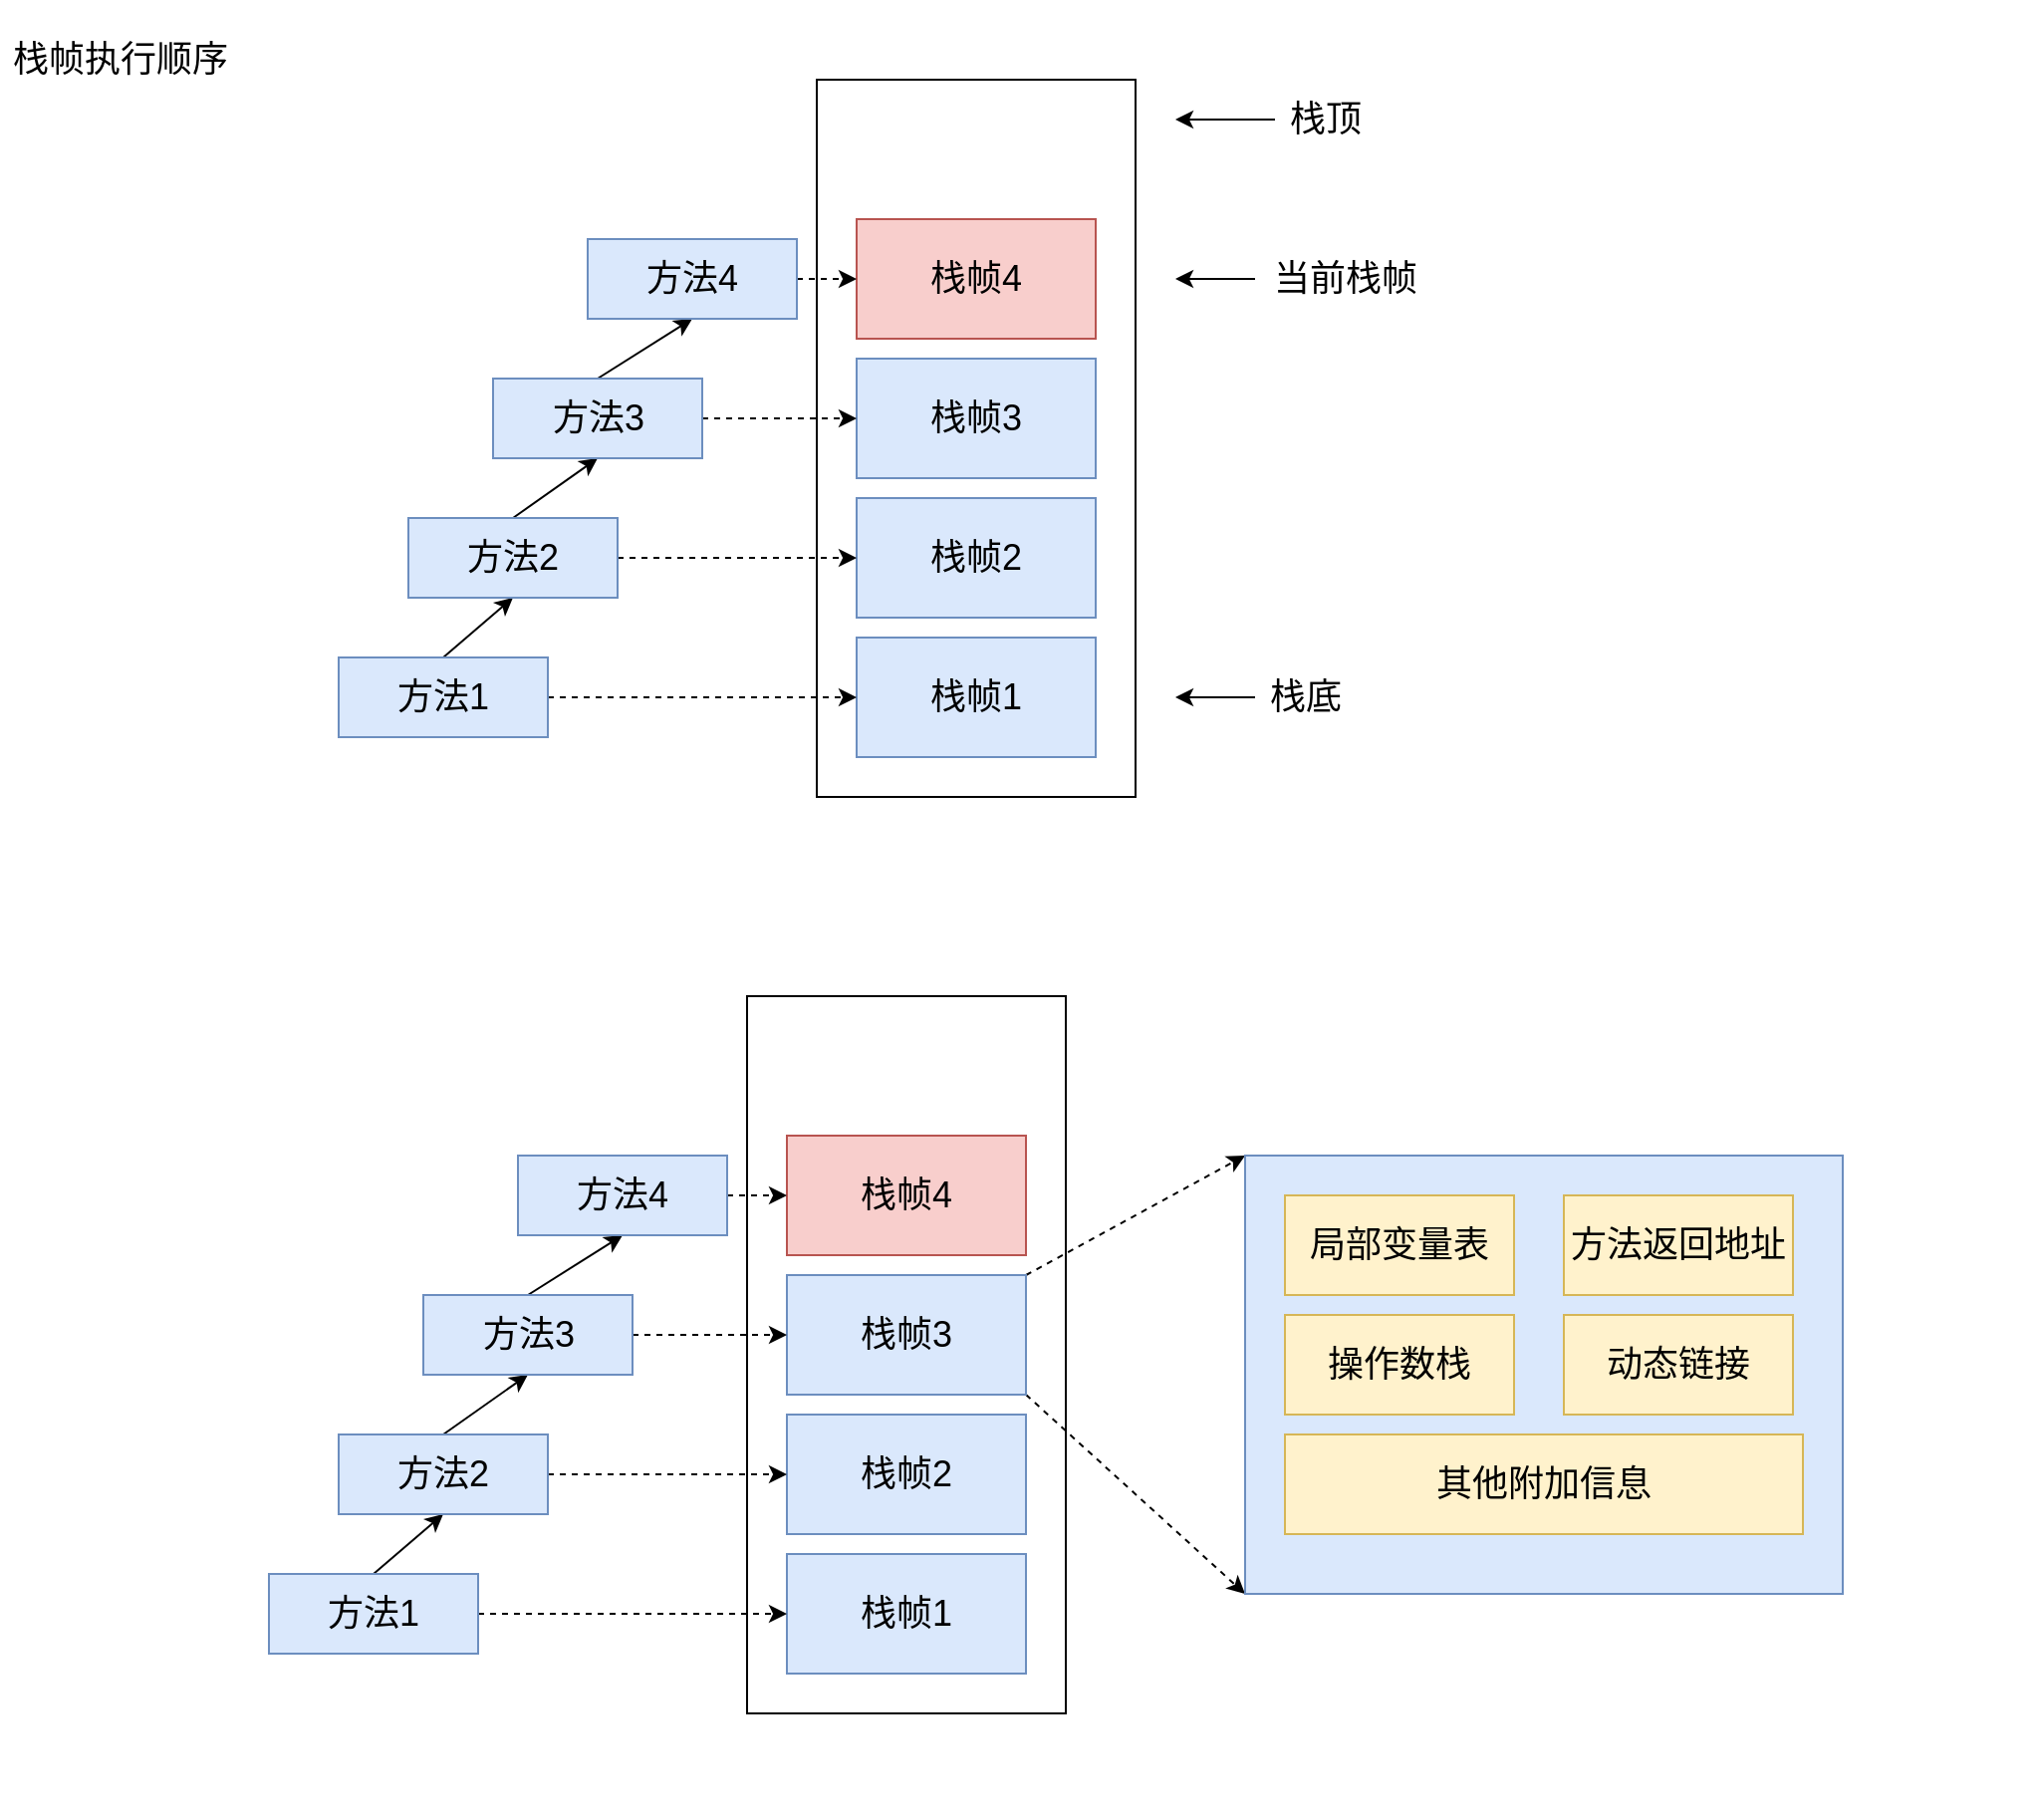<svg xmlns="http://www.w3.org/2000/svg" version="1.1" height="913.5px" width="1021px" viewBox="-10 -10 1041 933.5" content="&lt;mxGraphModel dx=&quot;1478&quot; dy=&quot;-1486&quot; grid=&quot;1&quot; gridSize=&quot;10&quot; guides=&quot;1&quot; tooltips=&quot;1&quot; connect=&quot;1&quot; arrows=&quot;1&quot; fold=&quot;1&quot; page=&quot;0&quot; pageScale=&quot;1&quot; pageWidth=&quot;827&quot; pageHeight=&quot;1169&quot; math=&quot;0&quot; shadow=&quot;0&quot;&gt;&lt;root&gt;&lt;mxCell id=&quot;0&quot;/&gt;&lt;mxCell id=&quot;1&quot; parent=&quot;0&quot;/&gt;&lt;mxCell id=&quot;153&quot; value=&quot;&quot; style=&quot;rounded=0;whiteSpace=wrap;html=1;strokeColor=none;&quot; parent=&quot;1&quot; vertex=&quot;1&quot;&gt;&lt;mxGeometry x=&quot;-620&quot; y=&quot;2580&quot; width=&quot;890&quot; height=&quot;912.5&quot; as=&quot;geometry&quot;/&gt;&lt;/mxCell&gt;&lt;mxCell id=&quot;108&quot; value=&quot;&quot; style=&quot;whiteSpace=wrap;html=1;&quot; parent=&quot;1&quot; vertex=&quot;1&quot;&gt;&lt;mxGeometry x=&quot;-340&quot; y=&quot;2620&quot; width=&quot;160&quot; height=&quot;360&quot; as=&quot;geometry&quot;/&gt;&lt;/mxCell&gt;&lt;mxCell id=&quot;103&quot; value=&quot;&amp;lt;font style=&amp;quot;font-size: 18px&amp;quot;&amp;gt;栈帧执行顺序&amp;lt;/font&amp;gt;&quot; style=&quot;text;html=1;align=center;verticalAlign=middle;resizable=0;points=[];autosize=1;strokeColor=none;&quot; parent=&quot;1&quot; vertex=&quot;1&quot;&gt;&lt;mxGeometry x=&quot;-750&quot; y=&quot;2600&quot; width=&quot;120&quot; height=&quot;20&quot; as=&quot;geometry&quot;/&gt;&lt;/mxCell&gt;&lt;mxCell id=&quot;104&quot; value=&quot;&amp;lt;font style=&amp;quot;font-size: 18px&amp;quot;&amp;gt;栈帧3&amp;lt;/font&amp;gt;&quot; style=&quot;whiteSpace=wrap;html=1;fillColor=#dae8fc;strokeColor=#6c8ebf;&quot; parent=&quot;1&quot; vertex=&quot;1&quot;&gt;&lt;mxGeometry x=&quot;-320&quot; y=&quot;2760&quot; width=&quot;120&quot; height=&quot;60&quot; as=&quot;geometry&quot;/&gt;&lt;/mxCell&gt;&lt;mxCell id=&quot;105&quot; value=&quot;&amp;lt;font style=&amp;quot;font-size: 18px&amp;quot;&amp;gt;栈帧4&amp;lt;/font&amp;gt;&quot; style=&quot;whiteSpace=wrap;html=1;fillColor=#f8cecc;strokeColor=#b85450;&quot; parent=&quot;1&quot; vertex=&quot;1&quot;&gt;&lt;mxGeometry x=&quot;-320&quot; y=&quot;2690&quot; width=&quot;120&quot; height=&quot;60&quot; as=&quot;geometry&quot;/&gt;&lt;/mxCell&gt;&lt;mxCell id=&quot;106&quot; value=&quot;&amp;lt;font style=&amp;quot;font-size: 18px&amp;quot;&amp;gt;栈帧2&amp;lt;/font&amp;gt;&quot; style=&quot;whiteSpace=wrap;html=1;fillColor=#dae8fc;strokeColor=#6c8ebf;&quot; parent=&quot;1&quot; vertex=&quot;1&quot;&gt;&lt;mxGeometry x=&quot;-320&quot; y=&quot;2830&quot; width=&quot;120&quot; height=&quot;60&quot; as=&quot;geometry&quot;/&gt;&lt;/mxCell&gt;&lt;mxCell id=&quot;107&quot; value=&quot;&amp;lt;font style=&amp;quot;font-size: 18px&amp;quot;&amp;gt;栈帧1&amp;lt;/font&amp;gt;&quot; style=&quot;whiteSpace=wrap;html=1;fillColor=#dae8fc;strokeColor=#6c8ebf;&quot; parent=&quot;1&quot; vertex=&quot;1&quot;&gt;&lt;mxGeometry x=&quot;-320&quot; y=&quot;2900&quot; width=&quot;120&quot; height=&quot;60&quot; as=&quot;geometry&quot;/&gt;&lt;/mxCell&gt;&lt;mxCell id=&quot;111&quot; style=&quot;edgeStyle=none;html=1;&quot; parent=&quot;1&quot; source=&quot;109&quot; edge=&quot;1&quot;&gt;&lt;mxGeometry relative=&quot;1&quot; as=&quot;geometry&quot;&gt;&lt;mxPoint x=&quot;-160&quot; y=&quot;2720&quot; as=&quot;targetPoint&quot;/&gt;&lt;/mxGeometry&gt;&lt;/mxCell&gt;&lt;mxCell id=&quot;109&quot; value=&quot;&amp;lt;font style=&amp;quot;font-size: 18px&amp;quot;&amp;gt;当前栈帧&amp;lt;/font&amp;gt;&quot; style=&quot;text;html=1;align=center;verticalAlign=middle;resizable=0;points=[];autosize=1;strokeColor=none;&quot; parent=&quot;1&quot; vertex=&quot;1&quot;&gt;&lt;mxGeometry x=&quot;-120&quot; y=&quot;2710&quot; width=&quot;90&quot; height=&quot;20&quot; as=&quot;geometry&quot;/&gt;&lt;/mxCell&gt;&lt;mxCell id=&quot;112&quot; style=&quot;edgeStyle=none;html=1;&quot; parent=&quot;1&quot; source=&quot;110&quot; edge=&quot;1&quot;&gt;&lt;mxGeometry relative=&quot;1&quot; as=&quot;geometry&quot;&gt;&lt;mxPoint x=&quot;-160&quot; y=&quot;2930&quot; as=&quot;targetPoint&quot;/&gt;&lt;/mxGeometry&gt;&lt;/mxCell&gt;&lt;mxCell id=&quot;110&quot; value=&quot;&amp;lt;span style=&amp;quot;font-size: 18px&amp;quot;&amp;gt;栈底&amp;lt;/span&amp;gt;&quot; style=&quot;text;html=1;align=center;verticalAlign=middle;resizable=0;points=[];autosize=1;strokeColor=none;&quot; parent=&quot;1&quot; vertex=&quot;1&quot;&gt;&lt;mxGeometry x=&quot;-120&quot; y=&quot;2920&quot; width=&quot;50&quot; height=&quot;20&quot; as=&quot;geometry&quot;/&gt;&lt;/mxCell&gt;&lt;mxCell id=&quot;115&quot; style=&quot;edgeStyle=none;html=1;entryX=0;entryY=0.5;entryDx=0;entryDy=0;dashed=1;&quot; parent=&quot;1&quot; source=&quot;114&quot; target=&quot;107&quot; edge=&quot;1&quot;&gt;&lt;mxGeometry relative=&quot;1&quot; as=&quot;geometry&quot;/&gt;&lt;/mxCell&gt;&lt;mxCell id=&quot;122&quot; style=&quot;edgeStyle=none;html=1;exitX=0.5;exitY=0;exitDx=0;exitDy=0;entryX=0.5;entryY=1;entryDx=0;entryDy=0;&quot; parent=&quot;1&quot; source=&quot;114&quot; target=&quot;116&quot; edge=&quot;1&quot;&gt;&lt;mxGeometry relative=&quot;1&quot; as=&quot;geometry&quot;/&gt;&lt;/mxCell&gt;&lt;mxCell id=&quot;114&quot; value=&quot;&amp;lt;font style=&amp;quot;font-size: 18px&amp;quot;&amp;gt;方法1&amp;lt;/font&amp;gt;&quot; style=&quot;whiteSpace=wrap;html=1;fillColor=#dae8fc;strokeColor=#6c8ebf;&quot; parent=&quot;1&quot; vertex=&quot;1&quot;&gt;&lt;mxGeometry x=&quot;-580&quot; y=&quot;2910&quot; width=&quot;105&quot; height=&quot;40&quot; as=&quot;geometry&quot;/&gt;&lt;/mxCell&gt;&lt;mxCell id=&quot;119&quot; style=&quot;edgeStyle=none;html=1;entryX=0;entryY=0.5;entryDx=0;entryDy=0;dashed=1;&quot; parent=&quot;1&quot; source=&quot;116&quot; target=&quot;106&quot; edge=&quot;1&quot;&gt;&lt;mxGeometry relative=&quot;1&quot; as=&quot;geometry&quot;/&gt;&lt;/mxCell&gt;&lt;mxCell id=&quot;123&quot; style=&quot;edgeStyle=none;html=1;exitX=0.5;exitY=0;exitDx=0;exitDy=0;entryX=0.5;entryY=1;entryDx=0;entryDy=0;&quot; parent=&quot;1&quot; source=&quot;116&quot; target=&quot;117&quot; edge=&quot;1&quot;&gt;&lt;mxGeometry relative=&quot;1&quot; as=&quot;geometry&quot;/&gt;&lt;/mxCell&gt;&lt;mxCell id=&quot;116&quot; value=&quot;&amp;lt;font style=&amp;quot;font-size: 18px&amp;quot;&amp;gt;方法2&amp;lt;/font&amp;gt;&quot; style=&quot;whiteSpace=wrap;html=1;fillColor=#dae8fc;strokeColor=#6c8ebf;&quot; parent=&quot;1&quot; vertex=&quot;1&quot;&gt;&lt;mxGeometry x=&quot;-545&quot; y=&quot;2840&quot; width=&quot;105&quot; height=&quot;40&quot; as=&quot;geometry&quot;/&gt;&lt;/mxCell&gt;&lt;mxCell id=&quot;120&quot; style=&quot;edgeStyle=none;html=1;dashed=1;&quot; parent=&quot;1&quot; source=&quot;117&quot; target=&quot;104&quot; edge=&quot;1&quot;&gt;&lt;mxGeometry relative=&quot;1&quot; as=&quot;geometry&quot;/&gt;&lt;/mxCell&gt;&lt;mxCell id=&quot;124&quot; style=&quot;edgeStyle=none;html=1;exitX=0.5;exitY=0;exitDx=0;exitDy=0;entryX=0.5;entryY=1;entryDx=0;entryDy=0;&quot; parent=&quot;1&quot; source=&quot;117&quot; target=&quot;118&quot; edge=&quot;1&quot;&gt;&lt;mxGeometry relative=&quot;1&quot; as=&quot;geometry&quot;/&gt;&lt;/mxCell&gt;&lt;mxCell id=&quot;117&quot; value=&quot;&amp;lt;font style=&amp;quot;font-size: 18px&amp;quot;&amp;gt;方法3&amp;lt;/font&amp;gt;&quot; style=&quot;whiteSpace=wrap;html=1;fillColor=#dae8fc;strokeColor=#6c8ebf;&quot; parent=&quot;1&quot; vertex=&quot;1&quot;&gt;&lt;mxGeometry x=&quot;-502.5&quot; y=&quot;2770&quot; width=&quot;105&quot; height=&quot;40&quot; as=&quot;geometry&quot;/&gt;&lt;/mxCell&gt;&lt;mxCell id=&quot;121&quot; style=&quot;edgeStyle=none;html=1;entryX=0;entryY=0.5;entryDx=0;entryDy=0;dashed=1;&quot; parent=&quot;1&quot; source=&quot;118&quot; target=&quot;105&quot; edge=&quot;1&quot;&gt;&lt;mxGeometry relative=&quot;1&quot; as=&quot;geometry&quot;/&gt;&lt;/mxCell&gt;&lt;mxCell id=&quot;118&quot; value=&quot;&amp;lt;font style=&amp;quot;font-size: 18px&amp;quot;&amp;gt;方法4&amp;lt;/font&amp;gt;&quot; style=&quot;whiteSpace=wrap;html=1;fillColor=#dae8fc;strokeColor=#6c8ebf;&quot; parent=&quot;1&quot; vertex=&quot;1&quot;&gt;&lt;mxGeometry x=&quot;-455&quot; y=&quot;2700&quot; width=&quot;105&quot; height=&quot;40&quot; as=&quot;geometry&quot;/&gt;&lt;/mxCell&gt;&lt;mxCell id=&quot;126&quot; style=&quot;edgeStyle=none;html=1;&quot; parent=&quot;1&quot; source=&quot;125&quot; edge=&quot;1&quot;&gt;&lt;mxGeometry relative=&quot;1&quot; as=&quot;geometry&quot;&gt;&lt;mxPoint x=&quot;-160&quot; y=&quot;2640&quot; as=&quot;targetPoint&quot;/&gt;&lt;/mxGeometry&gt;&lt;/mxCell&gt;&lt;mxCell id=&quot;125&quot; value=&quot;&amp;lt;font style=&amp;quot;font-size: 18px&amp;quot;&amp;gt;栈顶&amp;lt;/font&amp;gt;&quot; style=&quot;text;html=1;align=center;verticalAlign=middle;resizable=0;points=[];autosize=1;strokeColor=none;&quot; parent=&quot;1&quot; vertex=&quot;1&quot;&gt;&lt;mxGeometry x=&quot;-110&quot; y=&quot;2630&quot; width=&quot;50&quot; height=&quot;20&quot; as=&quot;geometry&quot;/&gt;&lt;/mxCell&gt;&lt;mxCell id=&quot;127&quot; value=&quot;&quot; style=&quot;whiteSpace=wrap;html=1;&quot; parent=&quot;1&quot; vertex=&quot;1&quot;&gt;&lt;mxGeometry x=&quot;-375&quot; y=&quot;3080&quot; width=&quot;160&quot; height=&quot;360&quot; as=&quot;geometry&quot;/&gt;&lt;/mxCell&gt;&lt;mxCell id=&quot;150&quot; style=&quot;edgeStyle=none;html=1;exitX=1;exitY=0;exitDx=0;exitDy=0;entryX=0;entryY=0;entryDx=0;entryDy=0;dashed=1;&quot; parent=&quot;1&quot; source=&quot;128&quot; target=&quot;144&quot; edge=&quot;1&quot;&gt;&lt;mxGeometry relative=&quot;1&quot; as=&quot;geometry&quot;/&gt;&lt;/mxCell&gt;&lt;mxCell id=&quot;151&quot; style=&quot;edgeStyle=none;html=1;exitX=1;exitY=1;exitDx=0;exitDy=0;entryX=0;entryY=1;entryDx=0;entryDy=0;dashed=1;&quot; parent=&quot;1&quot; source=&quot;128&quot; target=&quot;144&quot; edge=&quot;1&quot;&gt;&lt;mxGeometry relative=&quot;1&quot; as=&quot;geometry&quot;/&gt;&lt;/mxCell&gt;&lt;mxCell id=&quot;128&quot; value=&quot;&amp;lt;font style=&amp;quot;font-size: 18px&amp;quot;&amp;gt;栈帧3&amp;lt;/font&amp;gt;&quot; style=&quot;whiteSpace=wrap;html=1;fillColor=#dae8fc;strokeColor=#6c8ebf;&quot; parent=&quot;1&quot; vertex=&quot;1&quot;&gt;&lt;mxGeometry x=&quot;-355&quot; y=&quot;3220&quot; width=&quot;120&quot; height=&quot;60&quot; as=&quot;geometry&quot;/&gt;&lt;/mxCell&gt;&lt;mxCell id=&quot;129&quot; value=&quot;&amp;lt;font style=&amp;quot;font-size: 18px&amp;quot;&amp;gt;栈帧4&amp;lt;/font&amp;gt;&quot; style=&quot;whiteSpace=wrap;html=1;fillColor=#f8cecc;strokeColor=#b85450;&quot; parent=&quot;1&quot; vertex=&quot;1&quot;&gt;&lt;mxGeometry x=&quot;-355&quot; y=&quot;3150&quot; width=&quot;120&quot; height=&quot;60&quot; as=&quot;geometry&quot;/&gt;&lt;/mxCell&gt;&lt;mxCell id=&quot;130&quot; value=&quot;&amp;lt;font style=&amp;quot;font-size: 18px&amp;quot;&amp;gt;栈帧2&amp;lt;/font&amp;gt;&quot; style=&quot;whiteSpace=wrap;html=1;fillColor=#dae8fc;strokeColor=#6c8ebf;&quot; parent=&quot;1&quot; vertex=&quot;1&quot;&gt;&lt;mxGeometry x=&quot;-355&quot; y=&quot;3290&quot; width=&quot;120&quot; height=&quot;60&quot; as=&quot;geometry&quot;/&gt;&lt;/mxCell&gt;&lt;mxCell id=&quot;131&quot; value=&quot;&amp;lt;font style=&amp;quot;font-size: 18px&amp;quot;&amp;gt;栈帧1&amp;lt;/font&amp;gt;&quot; style=&quot;whiteSpace=wrap;html=1;fillColor=#dae8fc;strokeColor=#6c8ebf;&quot; parent=&quot;1&quot; vertex=&quot;1&quot;&gt;&lt;mxGeometry x=&quot;-355&quot; y=&quot;3360&quot; width=&quot;120&quot; height=&quot;60&quot; as=&quot;geometry&quot;/&gt;&lt;/mxCell&gt;&lt;mxCell id=&quot;132&quot; style=&quot;edgeStyle=none;html=1;entryX=0;entryY=0.5;entryDx=0;entryDy=0;dashed=1;&quot; parent=&quot;1&quot; source=&quot;134&quot; target=&quot;131&quot; edge=&quot;1&quot;&gt;&lt;mxGeometry relative=&quot;1&quot; as=&quot;geometry&quot;/&gt;&lt;/mxCell&gt;&lt;mxCell id=&quot;133&quot; style=&quot;edgeStyle=none;html=1;exitX=0.5;exitY=0;exitDx=0;exitDy=0;entryX=0.5;entryY=1;entryDx=0;entryDy=0;&quot; parent=&quot;1&quot; source=&quot;134&quot; target=&quot;137&quot; edge=&quot;1&quot;&gt;&lt;mxGeometry relative=&quot;1&quot; as=&quot;geometry&quot;/&gt;&lt;/mxCell&gt;&lt;mxCell id=&quot;134&quot; value=&quot;&amp;lt;font style=&amp;quot;font-size: 18px&amp;quot;&amp;gt;方法1&amp;lt;/font&amp;gt;&quot; style=&quot;whiteSpace=wrap;html=1;fillColor=#dae8fc;strokeColor=#6c8ebf;&quot; parent=&quot;1&quot; vertex=&quot;1&quot;&gt;&lt;mxGeometry x=&quot;-615&quot; y=&quot;3370&quot; width=&quot;105&quot; height=&quot;40&quot; as=&quot;geometry&quot;/&gt;&lt;/mxCell&gt;&lt;mxCell id=&quot;135&quot; style=&quot;edgeStyle=none;html=1;entryX=0;entryY=0.5;entryDx=0;entryDy=0;dashed=1;&quot; parent=&quot;1&quot; source=&quot;137&quot; target=&quot;130&quot; edge=&quot;1&quot;&gt;&lt;mxGeometry relative=&quot;1&quot; as=&quot;geometry&quot;/&gt;&lt;/mxCell&gt;&lt;mxCell id=&quot;136&quot; style=&quot;edgeStyle=none;html=1;exitX=0.5;exitY=0;exitDx=0;exitDy=0;entryX=0.5;entryY=1;entryDx=0;entryDy=0;&quot; parent=&quot;1&quot; source=&quot;137&quot; target=&quot;140&quot; edge=&quot;1&quot;&gt;&lt;mxGeometry relative=&quot;1&quot; as=&quot;geometry&quot;/&gt;&lt;/mxCell&gt;&lt;mxCell id=&quot;137&quot; value=&quot;&amp;lt;font style=&amp;quot;font-size: 18px&amp;quot;&amp;gt;方法2&amp;lt;/font&amp;gt;&quot; style=&quot;whiteSpace=wrap;html=1;fillColor=#dae8fc;strokeColor=#6c8ebf;&quot; parent=&quot;1&quot; vertex=&quot;1&quot;&gt;&lt;mxGeometry x=&quot;-580&quot; y=&quot;3300&quot; width=&quot;105&quot; height=&quot;40&quot; as=&quot;geometry&quot;/&gt;&lt;/mxCell&gt;&lt;mxCell id=&quot;138&quot; style=&quot;edgeStyle=none;html=1;dashed=1;&quot; parent=&quot;1&quot; source=&quot;140&quot; target=&quot;128&quot; edge=&quot;1&quot;&gt;&lt;mxGeometry relative=&quot;1&quot; as=&quot;geometry&quot;/&gt;&lt;/mxCell&gt;&lt;mxCell id=&quot;139&quot; style=&quot;edgeStyle=none;html=1;exitX=0.5;exitY=0;exitDx=0;exitDy=0;entryX=0.5;entryY=1;entryDx=0;entryDy=0;&quot; parent=&quot;1&quot; source=&quot;140&quot; target=&quot;142&quot; edge=&quot;1&quot;&gt;&lt;mxGeometry relative=&quot;1&quot; as=&quot;geometry&quot;/&gt;&lt;/mxCell&gt;&lt;mxCell id=&quot;140&quot; value=&quot;&amp;lt;font style=&amp;quot;font-size: 18px&amp;quot;&amp;gt;方法3&amp;lt;/font&amp;gt;&quot; style=&quot;whiteSpace=wrap;html=1;fillColor=#dae8fc;strokeColor=#6c8ebf;&quot; parent=&quot;1&quot; vertex=&quot;1&quot;&gt;&lt;mxGeometry x=&quot;-537.5&quot; y=&quot;3230&quot; width=&quot;105&quot; height=&quot;40&quot; as=&quot;geometry&quot;/&gt;&lt;/mxCell&gt;&lt;mxCell id=&quot;141&quot; style=&quot;edgeStyle=none;html=1;entryX=0;entryY=0.5;entryDx=0;entryDy=0;dashed=1;&quot; parent=&quot;1&quot; source=&quot;142&quot; target=&quot;129&quot; edge=&quot;1&quot;&gt;&lt;mxGeometry relative=&quot;1&quot; as=&quot;geometry&quot;/&gt;&lt;/mxCell&gt;&lt;mxCell id=&quot;142&quot; value=&quot;&amp;lt;font style=&amp;quot;font-size: 18px&amp;quot;&amp;gt;方法4&amp;lt;/font&amp;gt;&quot; style=&quot;whiteSpace=wrap;html=1;fillColor=#dae8fc;strokeColor=#6c8ebf;&quot; parent=&quot;1&quot; vertex=&quot;1&quot;&gt;&lt;mxGeometry x=&quot;-490&quot; y=&quot;3160&quot; width=&quot;105&quot; height=&quot;40&quot; as=&quot;geometry&quot;/&gt;&lt;/mxCell&gt;&lt;mxCell id=&quot;144&quot; value=&quot;&quot; style=&quot;whiteSpace=wrap;html=1;fillColor=#dae8fc;strokeColor=#6c8ebf;&quot; parent=&quot;1&quot; vertex=&quot;1&quot;&gt;&lt;mxGeometry x=&quot;-125&quot; y=&quot;3160&quot; width=&quot;300&quot; height=&quot;220&quot; as=&quot;geometry&quot;/&gt;&lt;/mxCell&gt;&lt;mxCell id=&quot;145&quot; value=&quot;&amp;lt;font style=&amp;quot;font-size: 18px&amp;quot;&amp;gt;局部变量表&amp;lt;/font&amp;gt;&quot; style=&quot;whiteSpace=wrap;html=1;fillColor=#fff2cc;strokeColor=#d6b656;&quot; parent=&quot;1&quot; vertex=&quot;1&quot;&gt;&lt;mxGeometry x=&quot;-105&quot; y=&quot;3180&quot; width=&quot;115&quot; height=&quot;50&quot; as=&quot;geometry&quot;/&gt;&lt;/mxCell&gt;&lt;mxCell id=&quot;146&quot; value=&quot;&amp;lt;font style=&amp;quot;font-size: 18px&amp;quot;&amp;gt;方法返回地址&amp;lt;/font&amp;gt;&quot; style=&quot;whiteSpace=wrap;html=1;fillColor=#fff2cc;strokeColor=#d6b656;&quot; parent=&quot;1&quot; vertex=&quot;1&quot;&gt;&lt;mxGeometry x=&quot;35&quot; y=&quot;3180&quot; width=&quot;115&quot; height=&quot;50&quot; as=&quot;geometry&quot;/&gt;&lt;/mxCell&gt;&lt;mxCell id=&quot;147&quot; value=&quot;&amp;lt;font style=&amp;quot;font-size: 18px&amp;quot;&amp;gt;操作数栈&amp;lt;/font&amp;gt;&quot; style=&quot;whiteSpace=wrap;html=1;fillColor=#fff2cc;strokeColor=#d6b656;&quot; parent=&quot;1&quot; vertex=&quot;1&quot;&gt;&lt;mxGeometry x=&quot;-105&quot; y=&quot;3240&quot; width=&quot;115&quot; height=&quot;50&quot; as=&quot;geometry&quot;/&gt;&lt;/mxCell&gt;&lt;mxCell id=&quot;148&quot; value=&quot;&amp;lt;font style=&amp;quot;font-size: 18px&amp;quot;&amp;gt;动态链接&amp;lt;/font&amp;gt;&quot; style=&quot;whiteSpace=wrap;html=1;fillColor=#fff2cc;strokeColor=#d6b656;&quot; parent=&quot;1&quot; vertex=&quot;1&quot;&gt;&lt;mxGeometry x=&quot;35&quot; y=&quot;3240&quot; width=&quot;115&quot; height=&quot;50&quot; as=&quot;geometry&quot;/&gt;&lt;/mxCell&gt;&lt;mxCell id=&quot;149&quot; value=&quot;&amp;lt;font style=&amp;quot;font-size: 18px&amp;quot;&amp;gt;其他附加信息&amp;lt;/font&amp;gt;&quot; style=&quot;whiteSpace=wrap;html=1;fillColor=#fff2cc;strokeColor=#d6b656;&quot; parent=&quot;1&quot; vertex=&quot;1&quot;&gt;&lt;mxGeometry x=&quot;-105&quot; y=&quot;3300&quot; width=&quot;260&quot; height=&quot;50&quot; as=&quot;geometry&quot;/&gt;&lt;/mxCell&gt;&lt;/root&gt;&lt;/mxGraphModel&gt;"><style type="text/css"></style><rect x="130.5" y="0.5" width="890" height="912.5" fill="#ffffff" stroke="none" pointer-events="none"/><rect x="410.5" y="40.5" width="160" height="360" fill="#ffffff" stroke="#000000" pointer-events="none"/><g><foreignObject style="overflow: visible; text-align: left;" pointer-events="none" width="100%" height="100%"><div xmlns="http://www.w3.org/1999/xhtml" style="display: flex; align-items: unsafe center; justify-content: unsafe center; width: 1px; height: 1px; padding-top: 31px; margin-left: 61px;"><div style="box-sizing: border-box; font-size: 0; text-align: center; "><div style="display: inline-block; font-size: 12px; font-family: Helvetica; color: #000000; line-height: 1.2; pointer-events: none; white-space: nowrap; "><font style="font-size: 18px">栈帧执行顺序</font></div></div></div></foreignObject></g><rect x="430.5" y="180.5" width="120" height="60" fill="#dae8fc" stroke="#6c8ebf" pointer-events="none"/><g><foreignObject style="overflow: visible; text-align: left;" pointer-events="none" width="100%" height="100%"><div xmlns="http://www.w3.org/1999/xhtml" style="display: flex; align-items: unsafe center; justify-content: unsafe center; width: 118px; height: 1px; padding-top: 211px; margin-left: 432px;"><div style="box-sizing: border-box; font-size: 0; text-align: center; "><div style="display: inline-block; font-size: 12px; font-family: Helvetica; color: #000000; line-height: 1.2; pointer-events: none; white-space: normal; word-wrap: normal; "><font style="font-size: 18px">栈帧3</font></div></div></div></foreignObject></g><rect x="430.5" y="110.5" width="120" height="60" fill="#f8cecc" stroke="#b85450" pointer-events="none"/><g><foreignObject style="overflow: visible; text-align: left;" pointer-events="none" width="100%" height="100%"><div xmlns="http://www.w3.org/1999/xhtml" style="display: flex; align-items: unsafe center; justify-content: unsafe center; width: 118px; height: 1px; padding-top: 141px; margin-left: 432px;"><div style="box-sizing: border-box; font-size: 0; text-align: center; "><div style="display: inline-block; font-size: 12px; font-family: Helvetica; color: #000000; line-height: 1.2; pointer-events: none; white-space: normal; word-wrap: normal; "><font style="font-size: 18px">栈帧4</font></div></div></div></foreignObject></g><rect x="430.5" y="250.5" width="120" height="60" fill="#dae8fc" stroke="#6c8ebf" pointer-events="none"/><g><foreignObject style="overflow: visible; text-align: left;" pointer-events="none" width="100%" height="100%"><div xmlns="http://www.w3.org/1999/xhtml" style="display: flex; align-items: unsafe center; justify-content: unsafe center; width: 118px; height: 1px; padding-top: 281px; margin-left: 432px;"><div style="box-sizing: border-box; font-size: 0; text-align: center; "><div style="display: inline-block; font-size: 12px; font-family: Helvetica; color: #000000; line-height: 1.2; pointer-events: none; white-space: normal; word-wrap: normal; "><font style="font-size: 18px">栈帧2</font></div></div></div></foreignObject></g><rect x="430.5" y="320.5" width="120" height="60" fill="#dae8fc" stroke="#6c8ebf" pointer-events="none"/><g><foreignObject style="overflow: visible; text-align: left;" pointer-events="none" width="100%" height="100%"><div xmlns="http://www.w3.org/1999/xhtml" style="display: flex; align-items: unsafe center; justify-content: unsafe center; width: 118px; height: 1px; padding-top: 351px; margin-left: 432px;"><div style="box-sizing: border-box; font-size: 0; text-align: center; "><div style="display: inline-block; font-size: 12px; font-family: Helvetica; color: #000000; line-height: 1.2; pointer-events: none; white-space: normal; word-wrap: normal; "><font style="font-size: 18px">栈帧1</font></div></div></div></foreignObject></g><path d="M 630.5 140.5 L 596.87 140.5" fill="none" stroke="#000000" stroke-miterlimit="10" pointer-events="none"/><path d="M 591.62 140.5 L 598.62 137 L 596.87 140.5 L 598.62 144 Z" fill="#000000" stroke="#000000" stroke-miterlimit="10" pointer-events="none"/><g><foreignObject style="overflow: visible; text-align: left;" pointer-events="none" width="100%" height="100%"><div xmlns="http://www.w3.org/1999/xhtml" style="display: flex; align-items: unsafe center; justify-content: unsafe center; width: 1px; height: 1px; padding-top: 141px; margin-left: 676px;"><div style="box-sizing: border-box; font-size: 0; text-align: center; "><div style="display: inline-block; font-size: 12px; font-family: Helvetica; color: #000000; line-height: 1.2; pointer-events: none; white-space: nowrap; "><font style="font-size: 18px">当前栈帧</font></div></div></div></foreignObject></g><path d="M 630.5 350.5 L 596.87 350.5" fill="none" stroke="#000000" stroke-miterlimit="10" pointer-events="none"/><path d="M 591.62 350.5 L 598.62 347 L 596.87 350.5 L 598.62 354 Z" fill="#000000" stroke="#000000" stroke-miterlimit="10" pointer-events="none"/><g><foreignObject style="overflow: visible; text-align: left;" pointer-events="none" width="100%" height="100%"><div xmlns="http://www.w3.org/1999/xhtml" style="display: flex; align-items: unsafe center; justify-content: unsafe center; width: 1px; height: 1px; padding-top: 351px; margin-left: 656px;"><div style="box-sizing: border-box; font-size: 0; text-align: center; "><div style="display: inline-block; font-size: 12px; font-family: Helvetica; color: #000000; line-height: 1.2; pointer-events: none; white-space: nowrap; "><span style="font-size: 18px">栈底</span></div></div></div></foreignObject></g><path d="M 275.5 350.5 L 424.13 350.5" fill="none" stroke="#000000" stroke-miterlimit="10" stroke-dasharray="3 3" pointer-events="none"/><path d="M 429.38 350.5 L 422.38 354 L 424.13 350.5 L 422.38 347 Z" fill="#000000" stroke="#000000" stroke-miterlimit="10" pointer-events="none"/><path d="M 223 330.5 L 253.17 304.64" fill="none" stroke="#000000" stroke-miterlimit="10" pointer-events="none"/><path d="M 257.15 301.23 L 254.11 308.44 L 253.17 304.64 L 249.56 303.13 Z" fill="#000000" stroke="#000000" stroke-miterlimit="10" pointer-events="none"/><rect x="170.5" y="330.5" width="105" height="40" fill="#dae8fc" stroke="#6c8ebf" pointer-events="none"/><g><foreignObject style="overflow: visible; text-align: left;" pointer-events="none" width="100%" height="100%"><div xmlns="http://www.w3.org/1999/xhtml" style="display: flex; align-items: unsafe center; justify-content: unsafe center; width: 103px; height: 1px; padding-top: 351px; margin-left: 172px;"><div style="box-sizing: border-box; font-size: 0; text-align: center; "><div style="display: inline-block; font-size: 12px; font-family: Helvetica; color: #000000; line-height: 1.2; pointer-events: none; white-space: normal; word-wrap: normal; "><font style="font-size: 18px">方法1</font></div></div></div></foreignObject></g><path d="M 310.5 280.5 L 424.13 280.5" fill="none" stroke="#000000" stroke-miterlimit="10" stroke-dasharray="3 3" pointer-events="none"/><path d="M 429.38 280.5 L 422.38 284 L 424.13 280.5 L 422.38 277 Z" fill="#000000" stroke="#000000" stroke-miterlimit="10" pointer-events="none"/><path d="M 258 260.5 L 295.3 234.17" fill="none" stroke="#000000" stroke-miterlimit="10" pointer-events="none"/><path d="M 299.59 231.14 L 295.89 238.04 L 295.3 234.17 L 291.85 232.32 Z" fill="#000000" stroke="#000000" stroke-miterlimit="10" pointer-events="none"/><rect x="205.5" y="260.5" width="105" height="40" fill="#dae8fc" stroke="#6c8ebf" pointer-events="none"/><g><foreignObject style="overflow: visible; text-align: left;" pointer-events="none" width="100%" height="100%"><div xmlns="http://www.w3.org/1999/xhtml" style="display: flex; align-items: unsafe center; justify-content: unsafe center; width: 103px; height: 1px; padding-top: 281px; margin-left: 207px;"><div style="box-sizing: border-box; font-size: 0; text-align: center; "><div style="display: inline-block; font-size: 12px; font-family: Helvetica; color: #000000; line-height: 1.2; pointer-events: none; white-space: normal; word-wrap: normal; "><font style="font-size: 18px">方法2</font></div></div></div></foreignObject></g><path d="M 353 210.5 L 424.13 210.5" fill="none" stroke="#000000" stroke-miterlimit="10" stroke-dasharray="3 3" pointer-events="none"/><path d="M 429.38 210.5 L 422.38 214 L 424.13 210.5 L 422.38 207 Z" fill="#000000" stroke="#000000" stroke-miterlimit="10" pointer-events="none"/><path d="M 300.5 190.5 L 342.62 163.9" fill="none" stroke="#000000" stroke-miterlimit="10" pointer-events="none"/><path d="M 347.05 161.1 L 343.01 167.79 L 342.62 163.9 L 339.27 161.88 Z" fill="#000000" stroke="#000000" stroke-miterlimit="10" pointer-events="none"/><rect x="248" y="190.5" width="105" height="40" fill="#dae8fc" stroke="#6c8ebf" pointer-events="none"/><g><foreignObject style="overflow: visible; text-align: left;" pointer-events="none" width="100%" height="100%"><div xmlns="http://www.w3.org/1999/xhtml" style="display: flex; align-items: unsafe center; justify-content: unsafe center; width: 103px; height: 1px; padding-top: 211px; margin-left: 249px;"><div style="box-sizing: border-box; font-size: 0; text-align: center; "><div style="display: inline-block; font-size: 12px; font-family: Helvetica; color: #000000; line-height: 1.2; pointer-events: none; white-space: normal; word-wrap: normal; "><font style="font-size: 18px">方法3</font></div></div></div></foreignObject></g><path d="M 400.5 140.5 L 424.13 140.5" fill="none" stroke="#000000" stroke-miterlimit="10" stroke-dasharray="3 3" pointer-events="none"/><path d="M 429.38 140.5 L 422.38 144 L 424.13 140.5 L 422.38 137 Z" fill="#000000" stroke="#000000" stroke-miterlimit="10" pointer-events="none"/><rect x="295.5" y="120.5" width="105" height="40" fill="#dae8fc" stroke="#6c8ebf" pointer-events="none"/><g><foreignObject style="overflow: visible; text-align: left;" pointer-events="none" width="100%" height="100%"><div xmlns="http://www.w3.org/1999/xhtml" style="display: flex; align-items: unsafe center; justify-content: unsafe center; width: 103px; height: 1px; padding-top: 141px; margin-left: 297px;"><div style="box-sizing: border-box; font-size: 0; text-align: center; "><div style="display: inline-block; font-size: 12px; font-family: Helvetica; color: #000000; line-height: 1.2; pointer-events: none; white-space: normal; word-wrap: normal; "><font style="font-size: 18px">方法4</font></div></div></div></foreignObject></g><path d="M 640.5 60.5 L 596.87 60.5" fill="none" stroke="#000000" stroke-miterlimit="10" pointer-events="none"/><path d="M 591.62 60.5 L 598.62 57 L 596.87 60.5 L 598.62 64 Z" fill="#000000" stroke="#000000" stroke-miterlimit="10" pointer-events="none"/><g><foreignObject style="overflow: visible; text-align: left;" pointer-events="none" width="100%" height="100%"><div xmlns="http://www.w3.org/1999/xhtml" style="display: flex; align-items: unsafe center; justify-content: unsafe center; width: 1px; height: 1px; padding-top: 61px; margin-left: 666px;"><div style="box-sizing: border-box; font-size: 0; text-align: center; "><div style="display: inline-block; font-size: 12px; font-family: Helvetica; color: #000000; line-height: 1.2; pointer-events: none; white-space: nowrap; "><font style="font-size: 18px">栈顶</font></div></div></div></foreignObject></g><rect x="375.5" y="500.5" width="160" height="360" fill="#ffffff" stroke="#000000" pointer-events="none"/><path d="M 515.5 640.5 L 619.91 583.55" fill="none" stroke="#000000" stroke-miterlimit="10" stroke-dasharray="3 3" pointer-events="none"/><path d="M 624.52 581.04 L 620.05 587.46 L 619.91 583.55 L 616.7 581.31 Z" fill="#000000" stroke="#000000" stroke-miterlimit="10" pointer-events="none"/><path d="M 515.5 700.5 L 620.79 796.22" fill="none" stroke="#000000" stroke-miterlimit="10" stroke-dasharray="3 3" pointer-events="none"/><path d="M 624.67 799.75 L 617.14 797.63 L 620.79 796.22 L 621.85 792.45 Z" fill="#000000" stroke="#000000" stroke-miterlimit="10" pointer-events="none"/><rect x="395.5" y="640.5" width="120" height="60" fill="#dae8fc" stroke="#6c8ebf" pointer-events="none"/><g><foreignObject style="overflow: visible; text-align: left;" pointer-events="none" width="100%" height="100%"><div xmlns="http://www.w3.org/1999/xhtml" style="display: flex; align-items: unsafe center; justify-content: unsafe center; width: 118px; height: 1px; padding-top: 671px; margin-left: 397px;"><div style="box-sizing: border-box; font-size: 0; text-align: center; "><div style="display: inline-block; font-size: 12px; font-family: Helvetica; color: #000000; line-height: 1.2; pointer-events: none; white-space: normal; word-wrap: normal; "><font style="font-size: 18px">栈帧3</font></div></div></div></foreignObject></g><rect x="395.5" y="570.5" width="120" height="60" fill="#f8cecc" stroke="#b85450" pointer-events="none"/><g><foreignObject style="overflow: visible; text-align: left;" pointer-events="none" width="100%" height="100%"><div xmlns="http://www.w3.org/1999/xhtml" style="display: flex; align-items: unsafe center; justify-content: unsafe center; width: 118px; height: 1px; padding-top: 601px; margin-left: 397px;"><div style="box-sizing: border-box; font-size: 0; text-align: center; "><div style="display: inline-block; font-size: 12px; font-family: Helvetica; color: #000000; line-height: 1.2; pointer-events: none; white-space: normal; word-wrap: normal; "><font style="font-size: 18px">栈帧4</font></div></div></div></foreignObject></g><rect x="395.5" y="710.5" width="120" height="60" fill="#dae8fc" stroke="#6c8ebf" pointer-events="none"/><g><foreignObject style="overflow: visible; text-align: left;" pointer-events="none" width="100%" height="100%"><div xmlns="http://www.w3.org/1999/xhtml" style="display: flex; align-items: unsafe center; justify-content: unsafe center; width: 118px; height: 1px; padding-top: 741px; margin-left: 397px;"><div style="box-sizing: border-box; font-size: 0; text-align: center; "><div style="display: inline-block; font-size: 12px; font-family: Helvetica; color: #000000; line-height: 1.2; pointer-events: none; white-space: normal; word-wrap: normal; "><font style="font-size: 18px">栈帧2</font></div></div></div></foreignObject></g><rect x="395.5" y="780.5" width="120" height="60" fill="#dae8fc" stroke="#6c8ebf" pointer-events="none"/><g><foreignObject style="overflow: visible; text-align: left;" pointer-events="none" width="100%" height="100%"><div xmlns="http://www.w3.org/1999/xhtml" style="display: flex; align-items: unsafe center; justify-content: unsafe center; width: 118px; height: 1px; padding-top: 811px; margin-left: 397px;"><div style="box-sizing: border-box; font-size: 0; text-align: center; "><div style="display: inline-block; font-size: 12px; font-family: Helvetica; color: #000000; line-height: 1.2; pointer-events: none; white-space: normal; word-wrap: normal; "><font style="font-size: 18px">栈帧1</font></div></div></div></foreignObject></g><path d="M 240.5 810.5 L 389.13 810.5" fill="none" stroke="#000000" stroke-miterlimit="10" stroke-dasharray="3 3" pointer-events="none"/><path d="M 394.38 810.5 L 387.38 814 L 389.13 810.5 L 387.38 807 Z" fill="#000000" stroke="#000000" stroke-miterlimit="10" pointer-events="none"/><path d="M 188 790.5 L 218.17 764.64" fill="none" stroke="#000000" stroke-miterlimit="10" pointer-events="none"/><path d="M 222.15 761.23 L 219.11 768.44 L 218.17 764.64 L 214.56 763.13 Z" fill="#000000" stroke="#000000" stroke-miterlimit="10" pointer-events="none"/><rect x="135.5" y="790.5" width="105" height="40" fill="#dae8fc" stroke="#6c8ebf" pointer-events="none"/><g><foreignObject style="overflow: visible; text-align: left;" pointer-events="none" width="100%" height="100%"><div xmlns="http://www.w3.org/1999/xhtml" style="display: flex; align-items: unsafe center; justify-content: unsafe center; width: 103px; height: 1px; padding-top: 811px; margin-left: 137px;"><div style="box-sizing: border-box; font-size: 0; text-align: center; "><div style="display: inline-block; font-size: 12px; font-family: Helvetica; color: #000000; line-height: 1.2; pointer-events: none; white-space: normal; word-wrap: normal; "><font style="font-size: 18px">方法1</font></div></div></div></foreignObject></g><path d="M 275.5 740.5 L 389.13 740.5" fill="none" stroke="#000000" stroke-miterlimit="10" stroke-dasharray="3 3" pointer-events="none"/><path d="M 394.38 740.5 L 387.38 744 L 389.13 740.5 L 387.38 737 Z" fill="#000000" stroke="#000000" stroke-miterlimit="10" pointer-events="none"/><path d="M 223 720.5 L 260.3 694.17" fill="none" stroke="#000000" stroke-miterlimit="10" pointer-events="none"/><path d="M 264.59 691.14 L 260.89 698.04 L 260.3 694.17 L 256.85 692.32 Z" fill="#000000" stroke="#000000" stroke-miterlimit="10" pointer-events="none"/><rect x="170.5" y="720.5" width="105" height="40" fill="#dae8fc" stroke="#6c8ebf" pointer-events="none"/><g><foreignObject style="overflow: visible; text-align: left;" pointer-events="none" width="100%" height="100%"><div xmlns="http://www.w3.org/1999/xhtml" style="display: flex; align-items: unsafe center; justify-content: unsafe center; width: 103px; height: 1px; padding-top: 741px; margin-left: 172px;"><div style="box-sizing: border-box; font-size: 0; text-align: center; "><div style="display: inline-block; font-size: 12px; font-family: Helvetica; color: #000000; line-height: 1.2; pointer-events: none; white-space: normal; word-wrap: normal; "><font style="font-size: 18px">方法2</font></div></div></div></foreignObject></g><path d="M 318 670.5 L 389.13 670.5" fill="none" stroke="#000000" stroke-miterlimit="10" stroke-dasharray="3 3" pointer-events="none"/><path d="M 394.38 670.5 L 387.38 674 L 389.13 670.5 L 387.38 667 Z" fill="#000000" stroke="#000000" stroke-miterlimit="10" pointer-events="none"/><path d="M 265.5 650.5 L 307.62 623.9" fill="none" stroke="#000000" stroke-miterlimit="10" pointer-events="none"/><path d="M 312.05 621.1 L 308.01 627.79 L 307.62 623.9 L 304.27 621.88 Z" fill="#000000" stroke="#000000" stroke-miterlimit="10" pointer-events="none"/><rect x="213" y="650.5" width="105" height="40" fill="#dae8fc" stroke="#6c8ebf" pointer-events="none"/><g><foreignObject style="overflow: visible; text-align: left;" pointer-events="none" width="100%" height="100%"><div xmlns="http://www.w3.org/1999/xhtml" style="display: flex; align-items: unsafe center; justify-content: unsafe center; width: 103px; height: 1px; padding-top: 671px; margin-left: 214px;"><div style="box-sizing: border-box; font-size: 0; text-align: center; "><div style="display: inline-block; font-size: 12px; font-family: Helvetica; color: #000000; line-height: 1.2; pointer-events: none; white-space: normal; word-wrap: normal; "><font style="font-size: 18px">方法3</font></div></div></div></foreignObject></g><path d="M 365.5 600.5 L 389.13 600.5" fill="none" stroke="#000000" stroke-miterlimit="10" stroke-dasharray="3 3" pointer-events="none"/><path d="M 394.38 600.5 L 387.38 604 L 389.13 600.5 L 387.38 597 Z" fill="#000000" stroke="#000000" stroke-miterlimit="10" pointer-events="none"/><rect x="260.5" y="580.5" width="105" height="40" fill="#dae8fc" stroke="#6c8ebf" pointer-events="none"/><g><foreignObject style="overflow: visible; text-align: left;" pointer-events="none" width="100%" height="100%"><div xmlns="http://www.w3.org/1999/xhtml" style="display: flex; align-items: unsafe center; justify-content: unsafe center; width: 103px; height: 1px; padding-top: 601px; margin-left: 262px;"><div style="box-sizing: border-box; font-size: 0; text-align: center; "><div style="display: inline-block; font-size: 12px; font-family: Helvetica; color: #000000; line-height: 1.2; pointer-events: none; white-space: normal; word-wrap: normal; "><font style="font-size: 18px">方法4</font></div></div></div></foreignObject></g><rect x="625.5" y="580.5" width="300" height="220" fill="#dae8fc" stroke="#6c8ebf" pointer-events="none"/><rect x="645.5" y="600.5" width="115" height="50" fill="#fff2cc" stroke="#d6b656" pointer-events="none"/><g><foreignObject style="overflow: visible; text-align: left;" pointer-events="none" width="100%" height="100%"><div xmlns="http://www.w3.org/1999/xhtml" style="display: flex; align-items: unsafe center; justify-content: unsafe center; width: 113px; height: 1px; padding-top: 626px; margin-left: 647px;"><div style="box-sizing: border-box; font-size: 0; text-align: center; "><div style="display: inline-block; font-size: 12px; font-family: Helvetica; color: #000000; line-height: 1.2; pointer-events: none; white-space: normal; word-wrap: normal; "><font style="font-size: 18px">局部变量表</font></div></div></div></foreignObject></g><rect x="785.5" y="600.5" width="115" height="50" fill="#fff2cc" stroke="#d6b656" pointer-events="none"/><g><foreignObject style="overflow: visible; text-align: left;" pointer-events="none" width="100%" height="100%"><div xmlns="http://www.w3.org/1999/xhtml" style="display: flex; align-items: unsafe center; justify-content: unsafe center; width: 113px; height: 1px; padding-top: 626px; margin-left: 787px;"><div style="box-sizing: border-box; font-size: 0; text-align: center; "><div style="display: inline-block; font-size: 12px; font-family: Helvetica; color: #000000; line-height: 1.2; pointer-events: none; white-space: normal; word-wrap: normal; "><font style="font-size: 18px">方法返回地址</font></div></div></div></foreignObject></g><rect x="645.5" y="660.5" width="115" height="50" fill="#fff2cc" stroke="#d6b656" pointer-events="none"/><g><foreignObject style="overflow: visible; text-align: left;" pointer-events="none" width="100%" height="100%"><div xmlns="http://www.w3.org/1999/xhtml" style="display: flex; align-items: unsafe center; justify-content: unsafe center; width: 113px; height: 1px; padding-top: 686px; margin-left: 647px;"><div style="box-sizing: border-box; font-size: 0; text-align: center; "><div style="display: inline-block; font-size: 12px; font-family: Helvetica; color: #000000; line-height: 1.2; pointer-events: none; white-space: normal; word-wrap: normal; "><font style="font-size: 18px">操作数栈</font></div></div></div></foreignObject></g><rect x="785.5" y="660.5" width="115" height="50" fill="#fff2cc" stroke="#d6b656" pointer-events="none"/><g><foreignObject style="overflow: visible; text-align: left;" pointer-events="none" width="100%" height="100%"><div xmlns="http://www.w3.org/1999/xhtml" style="display: flex; align-items: unsafe center; justify-content: unsafe center; width: 113px; height: 1px; padding-top: 686px; margin-left: 787px;"><div style="box-sizing: border-box; font-size: 0; text-align: center; "><div style="display: inline-block; font-size: 12px; font-family: Helvetica; color: #000000; line-height: 1.2; pointer-events: none; white-space: normal; word-wrap: normal; "><font style="font-size: 18px">动态链接</font></div></div></div></foreignObject></g><rect x="645.5" y="720.5" width="260" height="50" fill="#fff2cc" stroke="#d6b656" pointer-events="none"/><g><foreignObject style="overflow: visible; text-align: left;" pointer-events="none" width="100%" height="100%"><div xmlns="http://www.w3.org/1999/xhtml" style="display: flex; align-items: unsafe center; justify-content: unsafe center; width: 258px; height: 1px; padding-top: 746px; margin-left: 647px;"><div style="box-sizing: border-box; font-size: 0; text-align: center; "><div style="display: inline-block; font-size: 12px; font-family: Helvetica; color: #000000; line-height: 1.2; pointer-events: none; white-space: normal; word-wrap: normal; "><font style="font-size: 18px">其他附加信息</font></div></div></div></foreignObject></g></svg>